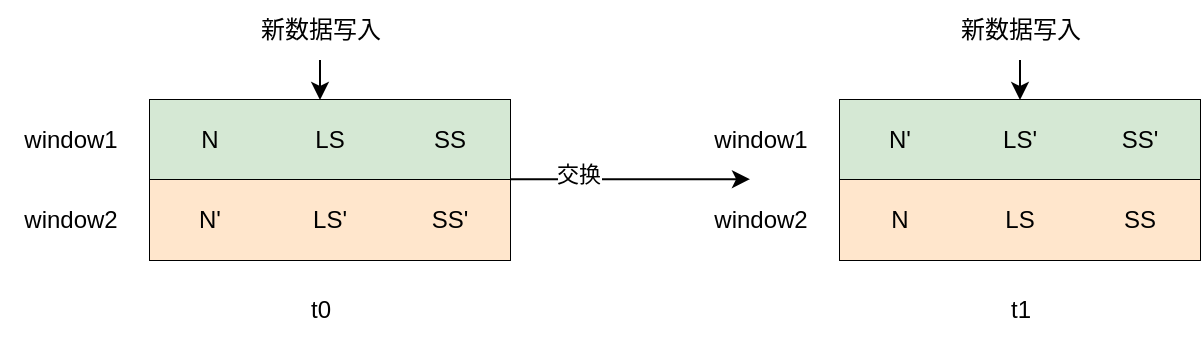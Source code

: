 <mxfile version="21.6.9" type="github">
  <diagram name="第 1 页" id="UVRSuo9Tai7BroNv_qva">
    <mxGraphModel dx="1149" dy="626" grid="1" gridSize="10" guides="1" tooltips="1" connect="1" arrows="1" fold="1" page="1" pageScale="1" pageWidth="827" pageHeight="1169" math="0" shadow="0">
      <root>
        <mxCell id="0" />
        <mxCell id="1" parent="0" />
        <mxCell id="4OfZf4OlKD3mbFEPeNKW-14" value="t0" style="text;html=1;align=center;verticalAlign=middle;resizable=0;points=[];autosize=1;strokeColor=none;fillColor=none;" vertex="1" parent="1">
          <mxGeometry x="200" y="450" width="30" height="30" as="geometry" />
        </mxCell>
        <mxCell id="4OfZf4OlKD3mbFEPeNKW-15" value="" style="group" vertex="1" connectable="0" parent="1">
          <mxGeometry x="55" y="360" width="255" height="80" as="geometry" />
        </mxCell>
        <mxCell id="4OfZf4OlKD3mbFEPeNKW-1" value="" style="shape=table;startSize=0;container=1;collapsible=0;childLayout=tableLayout;" vertex="1" parent="4OfZf4OlKD3mbFEPeNKW-15">
          <mxGeometry x="75" width="180" height="40" as="geometry" />
        </mxCell>
        <mxCell id="4OfZf4OlKD3mbFEPeNKW-2" value="" style="shape=tableRow;horizontal=0;startSize=0;swimlaneHead=0;swimlaneBody=0;strokeColor=inherit;top=0;left=0;bottom=0;right=0;collapsible=0;dropTarget=0;fillColor=none;points=[[0,0.5],[1,0.5]];portConstraint=eastwest;" vertex="1" parent="4OfZf4OlKD3mbFEPeNKW-1">
          <mxGeometry width="180" height="40" as="geometry" />
        </mxCell>
        <mxCell id="4OfZf4OlKD3mbFEPeNKW-3" value="N" style="shape=partialRectangle;html=1;whiteSpace=wrap;connectable=0;strokeColor=#82b366;overflow=hidden;fillColor=#d5e8d4;top=0;left=0;bottom=0;right=0;pointerEvents=1;" vertex="1" parent="4OfZf4OlKD3mbFEPeNKW-2">
          <mxGeometry width="60" height="40" as="geometry">
            <mxRectangle width="60" height="40" as="alternateBounds" />
          </mxGeometry>
        </mxCell>
        <mxCell id="4OfZf4OlKD3mbFEPeNKW-4" value="LS" style="shape=partialRectangle;html=1;whiteSpace=wrap;connectable=0;strokeColor=#82b366;overflow=hidden;fillColor=#d5e8d4;top=0;left=0;bottom=0;right=0;pointerEvents=1;" vertex="1" parent="4OfZf4OlKD3mbFEPeNKW-2">
          <mxGeometry x="60" width="60" height="40" as="geometry">
            <mxRectangle width="60" height="40" as="alternateBounds" />
          </mxGeometry>
        </mxCell>
        <mxCell id="4OfZf4OlKD3mbFEPeNKW-5" value="SS" style="shape=partialRectangle;html=1;whiteSpace=wrap;connectable=0;strokeColor=#82b366;overflow=hidden;fillColor=#d5e8d4;top=0;left=0;bottom=0;right=0;pointerEvents=1;" vertex="1" parent="4OfZf4OlKD3mbFEPeNKW-2">
          <mxGeometry x="120" width="60" height="40" as="geometry">
            <mxRectangle width="60" height="40" as="alternateBounds" />
          </mxGeometry>
        </mxCell>
        <mxCell id="4OfZf4OlKD3mbFEPeNKW-6" value="" style="shape=table;startSize=0;container=1;collapsible=0;childLayout=tableLayout;" vertex="1" parent="4OfZf4OlKD3mbFEPeNKW-15">
          <mxGeometry x="75" y="40" width="180" height="40" as="geometry" />
        </mxCell>
        <mxCell id="4OfZf4OlKD3mbFEPeNKW-7" value="" style="shape=tableRow;horizontal=0;startSize=0;swimlaneHead=0;swimlaneBody=0;strokeColor=inherit;top=0;left=0;bottom=0;right=0;collapsible=0;dropTarget=0;fillColor=none;points=[[0,0.5],[1,0.5]];portConstraint=eastwest;" vertex="1" parent="4OfZf4OlKD3mbFEPeNKW-6">
          <mxGeometry width="180" height="40" as="geometry" />
        </mxCell>
        <mxCell id="4OfZf4OlKD3mbFEPeNKW-8" value="N&#39;" style="shape=partialRectangle;html=1;whiteSpace=wrap;connectable=0;strokeColor=#d79b00;overflow=hidden;fillColor=#ffe6cc;top=0;left=0;bottom=0;right=0;pointerEvents=1;" vertex="1" parent="4OfZf4OlKD3mbFEPeNKW-7">
          <mxGeometry width="60" height="40" as="geometry">
            <mxRectangle width="60" height="40" as="alternateBounds" />
          </mxGeometry>
        </mxCell>
        <mxCell id="4OfZf4OlKD3mbFEPeNKW-9" value="LS&#39;" style="shape=partialRectangle;html=1;whiteSpace=wrap;connectable=0;strokeColor=#d79b00;overflow=hidden;fillColor=#ffe6cc;top=0;left=0;bottom=0;right=0;pointerEvents=1;" vertex="1" parent="4OfZf4OlKD3mbFEPeNKW-7">
          <mxGeometry x="60" width="60" height="40" as="geometry">
            <mxRectangle width="60" height="40" as="alternateBounds" />
          </mxGeometry>
        </mxCell>
        <mxCell id="4OfZf4OlKD3mbFEPeNKW-10" value="SS&#39;" style="shape=partialRectangle;html=1;whiteSpace=wrap;connectable=0;strokeColor=#d79b00;overflow=hidden;fillColor=#ffe6cc;top=0;left=0;bottom=0;right=0;pointerEvents=1;" vertex="1" parent="4OfZf4OlKD3mbFEPeNKW-7">
          <mxGeometry x="120" width="60" height="40" as="geometry">
            <mxRectangle width="60" height="40" as="alternateBounds" />
          </mxGeometry>
        </mxCell>
        <mxCell id="4OfZf4OlKD3mbFEPeNKW-11" value="window1" style="text;html=1;align=center;verticalAlign=middle;resizable=0;points=[];autosize=1;strokeColor=none;fillColor=none;" vertex="1" parent="4OfZf4OlKD3mbFEPeNKW-15">
          <mxGeometry y="5" width="70" height="30" as="geometry" />
        </mxCell>
        <mxCell id="4OfZf4OlKD3mbFEPeNKW-12" value="window2" style="text;html=1;align=center;verticalAlign=middle;resizable=0;points=[];autosize=1;strokeColor=none;fillColor=none;" vertex="1" parent="4OfZf4OlKD3mbFEPeNKW-15">
          <mxGeometry y="45" width="70" height="30" as="geometry" />
        </mxCell>
        <mxCell id="4OfZf4OlKD3mbFEPeNKW-16" value="" style="group" vertex="1" connectable="0" parent="1">
          <mxGeometry x="400" y="360" width="255" height="80" as="geometry" />
        </mxCell>
        <mxCell id="4OfZf4OlKD3mbFEPeNKW-17" value="" style="shape=table;startSize=0;container=1;collapsible=0;childLayout=tableLayout;" vertex="1" parent="4OfZf4OlKD3mbFEPeNKW-16">
          <mxGeometry x="75" width="180" height="40" as="geometry" />
        </mxCell>
        <mxCell id="4OfZf4OlKD3mbFEPeNKW-18" value="" style="shape=tableRow;horizontal=0;startSize=0;swimlaneHead=0;swimlaneBody=0;strokeColor=inherit;top=0;left=0;bottom=0;right=0;collapsible=0;dropTarget=0;fillColor=none;points=[[0,0.5],[1,0.5]];portConstraint=eastwest;" vertex="1" parent="4OfZf4OlKD3mbFEPeNKW-17">
          <mxGeometry width="180" height="40" as="geometry" />
        </mxCell>
        <mxCell id="4OfZf4OlKD3mbFEPeNKW-19" value="N&#39;" style="shape=partialRectangle;html=1;whiteSpace=wrap;connectable=0;strokeColor=#82b366;overflow=hidden;fillColor=#d5e8d4;top=0;left=0;bottom=0;right=0;pointerEvents=1;" vertex="1" parent="4OfZf4OlKD3mbFEPeNKW-18">
          <mxGeometry width="60" height="40" as="geometry">
            <mxRectangle width="60" height="40" as="alternateBounds" />
          </mxGeometry>
        </mxCell>
        <mxCell id="4OfZf4OlKD3mbFEPeNKW-20" value="LS&#39;" style="shape=partialRectangle;html=1;whiteSpace=wrap;connectable=0;strokeColor=#82b366;overflow=hidden;fillColor=#d5e8d4;top=0;left=0;bottom=0;right=0;pointerEvents=1;" vertex="1" parent="4OfZf4OlKD3mbFEPeNKW-18">
          <mxGeometry x="60" width="60" height="40" as="geometry">
            <mxRectangle width="60" height="40" as="alternateBounds" />
          </mxGeometry>
        </mxCell>
        <mxCell id="4OfZf4OlKD3mbFEPeNKW-21" value="SS&#39;" style="shape=partialRectangle;html=1;whiteSpace=wrap;connectable=0;strokeColor=#82b366;overflow=hidden;fillColor=#d5e8d4;top=0;left=0;bottom=0;right=0;pointerEvents=1;" vertex="1" parent="4OfZf4OlKD3mbFEPeNKW-18">
          <mxGeometry x="120" width="60" height="40" as="geometry">
            <mxRectangle width="60" height="40" as="alternateBounds" />
          </mxGeometry>
        </mxCell>
        <mxCell id="4OfZf4OlKD3mbFEPeNKW-22" value="" style="shape=table;startSize=0;container=1;collapsible=0;childLayout=tableLayout;" vertex="1" parent="4OfZf4OlKD3mbFEPeNKW-16">
          <mxGeometry x="75" y="40" width="180" height="40" as="geometry" />
        </mxCell>
        <mxCell id="4OfZf4OlKD3mbFEPeNKW-23" value="" style="shape=tableRow;horizontal=0;startSize=0;swimlaneHead=0;swimlaneBody=0;strokeColor=inherit;top=0;left=0;bottom=0;right=0;collapsible=0;dropTarget=0;fillColor=none;points=[[0,0.5],[1,0.5]];portConstraint=eastwest;" vertex="1" parent="4OfZf4OlKD3mbFEPeNKW-22">
          <mxGeometry width="180" height="40" as="geometry" />
        </mxCell>
        <mxCell id="4OfZf4OlKD3mbFEPeNKW-24" value="N" style="shape=partialRectangle;html=1;whiteSpace=wrap;connectable=0;strokeColor=#d79b00;overflow=hidden;fillColor=#ffe6cc;top=0;left=0;bottom=0;right=0;pointerEvents=1;" vertex="1" parent="4OfZf4OlKD3mbFEPeNKW-23">
          <mxGeometry width="60" height="40" as="geometry">
            <mxRectangle width="60" height="40" as="alternateBounds" />
          </mxGeometry>
        </mxCell>
        <mxCell id="4OfZf4OlKD3mbFEPeNKW-25" value="LS" style="shape=partialRectangle;html=1;whiteSpace=wrap;connectable=0;strokeColor=#d79b00;overflow=hidden;fillColor=#ffe6cc;top=0;left=0;bottom=0;right=0;pointerEvents=1;" vertex="1" parent="4OfZf4OlKD3mbFEPeNKW-23">
          <mxGeometry x="60" width="60" height="40" as="geometry">
            <mxRectangle width="60" height="40" as="alternateBounds" />
          </mxGeometry>
        </mxCell>
        <mxCell id="4OfZf4OlKD3mbFEPeNKW-26" value="SS" style="shape=partialRectangle;html=1;whiteSpace=wrap;connectable=0;strokeColor=#d79b00;overflow=hidden;fillColor=#ffe6cc;top=0;left=0;bottom=0;right=0;pointerEvents=1;" vertex="1" parent="4OfZf4OlKD3mbFEPeNKW-23">
          <mxGeometry x="120" width="60" height="40" as="geometry">
            <mxRectangle width="60" height="40" as="alternateBounds" />
          </mxGeometry>
        </mxCell>
        <mxCell id="4OfZf4OlKD3mbFEPeNKW-27" value="window1" style="text;html=1;align=center;verticalAlign=middle;resizable=0;points=[];autosize=1;strokeColor=none;fillColor=none;" vertex="1" parent="4OfZf4OlKD3mbFEPeNKW-16">
          <mxGeometry y="5" width="70" height="30" as="geometry" />
        </mxCell>
        <mxCell id="4OfZf4OlKD3mbFEPeNKW-28" value="window2" style="text;html=1;align=center;verticalAlign=middle;resizable=0;points=[];autosize=1;strokeColor=none;fillColor=none;" vertex="1" parent="4OfZf4OlKD3mbFEPeNKW-16">
          <mxGeometry y="45" width="70" height="30" as="geometry" />
        </mxCell>
        <mxCell id="4OfZf4OlKD3mbFEPeNKW-30" value="t1" style="text;html=1;align=center;verticalAlign=middle;resizable=0;points=[];autosize=1;strokeColor=none;fillColor=none;" vertex="1" parent="1">
          <mxGeometry x="550" y="450" width="30" height="30" as="geometry" />
        </mxCell>
        <mxCell id="4OfZf4OlKD3mbFEPeNKW-32" style="edgeStyle=orthogonalEdgeStyle;rounded=0;orthogonalLoop=1;jettySize=auto;html=1;" edge="1" parent="1" source="4OfZf4OlKD3mbFEPeNKW-31">
          <mxGeometry relative="1" as="geometry">
            <mxPoint x="215" y="360.0" as="targetPoint" />
          </mxGeometry>
        </mxCell>
        <mxCell id="4OfZf4OlKD3mbFEPeNKW-31" value="新数据写入" style="text;html=1;align=center;verticalAlign=middle;resizable=0;points=[];autosize=1;strokeColor=none;fillColor=none;" vertex="1" parent="1">
          <mxGeometry x="175" y="310" width="80" height="30" as="geometry" />
        </mxCell>
        <mxCell id="4OfZf4OlKD3mbFEPeNKW-33" style="edgeStyle=orthogonalEdgeStyle;rounded=0;orthogonalLoop=1;jettySize=auto;html=1;" edge="1" parent="1" source="4OfZf4OlKD3mbFEPeNKW-34">
          <mxGeometry relative="1" as="geometry">
            <mxPoint x="565" y="360.0" as="targetPoint" />
          </mxGeometry>
        </mxCell>
        <mxCell id="4OfZf4OlKD3mbFEPeNKW-34" value="新数据写入" style="text;html=1;align=center;verticalAlign=middle;resizable=0;points=[];autosize=1;strokeColor=none;fillColor=none;" vertex="1" parent="1">
          <mxGeometry x="525" y="310" width="80" height="30" as="geometry" />
        </mxCell>
        <mxCell id="4OfZf4OlKD3mbFEPeNKW-35" value="" style="endArrow=classic;html=1;rounded=0;" edge="1" parent="1">
          <mxGeometry width="50" height="50" relative="1" as="geometry">
            <mxPoint x="310" y="399.58" as="sourcePoint" />
            <mxPoint x="430" y="399.58" as="targetPoint" />
          </mxGeometry>
        </mxCell>
        <mxCell id="4OfZf4OlKD3mbFEPeNKW-36" value="交换" style="edgeLabel;html=1;align=center;verticalAlign=middle;resizable=0;points=[];" vertex="1" connectable="0" parent="4OfZf4OlKD3mbFEPeNKW-35">
          <mxGeometry x="-0.442" y="3" relative="1" as="geometry">
            <mxPoint as="offset" />
          </mxGeometry>
        </mxCell>
      </root>
    </mxGraphModel>
  </diagram>
</mxfile>
